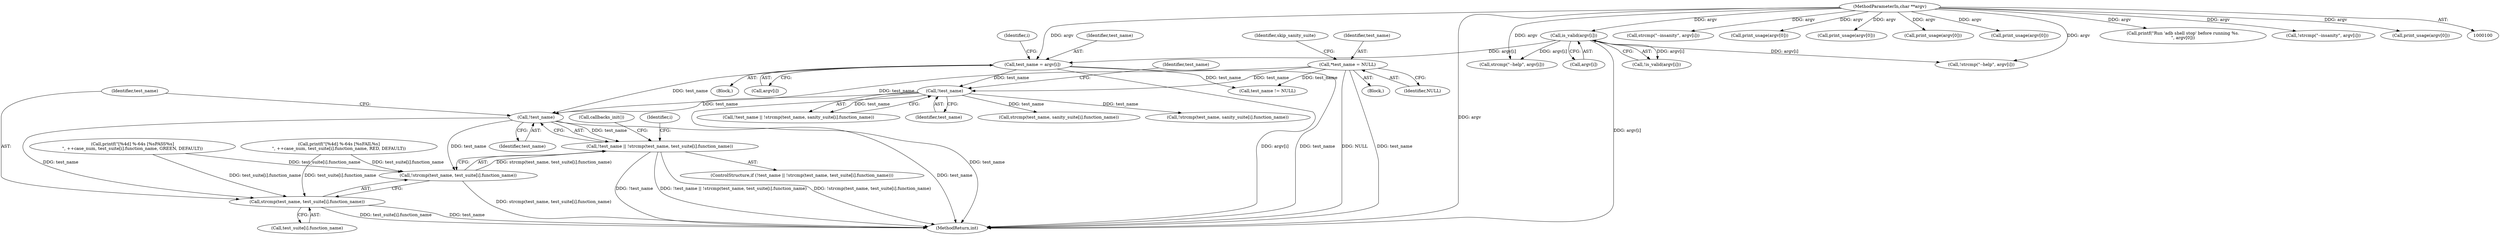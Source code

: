 digraph "0_Android_37c88107679d36c419572732b4af6e18bb2f7dce_5@pointer" {
"1000427" [label="(Call,!test_name)"];
"1000179" [label="(Call,test_name = argv[i])"];
"1000151" [label="(Call,is_valid(argv[i]))"];
"1000102" [label="(MethodParameterIn,char **argv)"];
"1000357" [label="(Call,!test_name)"];
"1000105" [label="(Call,*test_name = NULL)"];
"1000426" [label="(Call,!test_name || !strcmp(test_name, test_suite[i].function_name))"];
"1000429" [label="(Call,!strcmp(test_name, test_suite[i].function_name))"];
"1000430" [label="(Call,strcmp(test_name, test_suite[i].function_name))"];
"1000139" [label="(Call,strcmp(\"--insanity\", argv[i]))"];
"1000359" [label="(Call,!strcmp(test_name, sanity_suite[i].function_name))"];
"1000158" [label="(Call,print_usage(argv[0]))"];
"1000426" [label="(Call,!test_name || !strcmp(test_name, test_suite[i].function_name))"];
"1000438" [label="(Call,callbacks_init())"];
"1000254" [label="(Call,print_usage(argv[0]))"];
"1000432" [label="(Call,test_suite[i].function_name)"];
"1000106" [label="(Identifier,test_name)"];
"1000172" [label="(Call,print_usage(argv[0]))"];
"1000423" [label="(Identifier,i)"];
"1000460" [label="(Call,printf(\"[%4d] %-64s [%sFAIL%s]\n\", ++case_num, test_suite[i].function_name, RED, DEFAULT))"];
"1000105" [label="(Call,*test_name = NULL)"];
"1000356" [label="(Call,!test_name || !strcmp(test_name, sanity_suite[i].function_name))"];
"1000125" [label="(Call,strcmp(\"--help\", argv[i]))"];
"1000358" [label="(Identifier,test_name)"];
"1000431" [label="(Identifier,test_name)"];
"1000103" [label="(Block,)"];
"1000180" [label="(Identifier,test_name)"];
"1000427" [label="(Call,!test_name)"];
"1000122" [label="(Block,)"];
"1000102" [label="(MethodParameterIn,char **argv)"];
"1000206" [label="(Call,print_usage(argv[0]))"];
"1000503" [label="(MethodReturn,int)"];
"1000110" [label="(Identifier,skip_sanity_suite)"];
"1000150" [label="(Call,!is_valid(argv[i]))"];
"1000181" [label="(Call,argv[i])"];
"1000166" [label="(Call,test_name != NULL)"];
"1000429" [label="(Call,!strcmp(test_name, test_suite[i].function_name))"];
"1000124" [label="(Call,!strcmp(\"--help\", argv[i]))"];
"1000430" [label="(Call,strcmp(test_name, test_suite[i].function_name))"];
"1000187" [label="(Call,printf(\"Run 'adb shell stop' before running %s.\n\", argv[0]))"];
"1000107" [label="(Identifier,NULL)"];
"1000428" [label="(Identifier,test_name)"];
"1000152" [label="(Call,argv[i])"];
"1000425" [label="(ControlStructure,if (!test_name || !strcmp(test_name, test_suite[i].function_name)))"];
"1000138" [label="(Call,!strcmp(\"--insanity\", argv[i]))"];
"1000361" [label="(Identifier,test_name)"];
"1000131" [label="(Call,print_usage(argv[0]))"];
"1000360" [label="(Call,strcmp(test_name, sanity_suite[i].function_name))"];
"1000179" [label="(Call,test_name = argv[i])"];
"1000121" [label="(Identifier,i)"];
"1000445" [label="(Call,printf(\"[%4d] %-64s [%sPASS%s]\n\", ++case_num, test_suite[i].function_name, GREEN, DEFAULT))"];
"1000151" [label="(Call,is_valid(argv[i]))"];
"1000357" [label="(Call,!test_name)"];
"1000427" -> "1000426"  [label="AST: "];
"1000427" -> "1000428"  [label="CFG: "];
"1000428" -> "1000427"  [label="AST: "];
"1000431" -> "1000427"  [label="CFG: "];
"1000426" -> "1000427"  [label="CFG: "];
"1000427" -> "1000503"  [label="DDG: test_name"];
"1000427" -> "1000426"  [label="DDG: test_name"];
"1000179" -> "1000427"  [label="DDG: test_name"];
"1000357" -> "1000427"  [label="DDG: test_name"];
"1000105" -> "1000427"  [label="DDG: test_name"];
"1000427" -> "1000429"  [label="DDG: test_name"];
"1000427" -> "1000430"  [label="DDG: test_name"];
"1000179" -> "1000122"  [label="AST: "];
"1000179" -> "1000181"  [label="CFG: "];
"1000180" -> "1000179"  [label="AST: "];
"1000181" -> "1000179"  [label="AST: "];
"1000121" -> "1000179"  [label="CFG: "];
"1000179" -> "1000503"  [label="DDG: argv[i]"];
"1000179" -> "1000503"  [label="DDG: test_name"];
"1000179" -> "1000166"  [label="DDG: test_name"];
"1000151" -> "1000179"  [label="DDG: argv[i]"];
"1000102" -> "1000179"  [label="DDG: argv"];
"1000179" -> "1000357"  [label="DDG: test_name"];
"1000151" -> "1000150"  [label="AST: "];
"1000151" -> "1000152"  [label="CFG: "];
"1000152" -> "1000151"  [label="AST: "];
"1000150" -> "1000151"  [label="CFG: "];
"1000151" -> "1000503"  [label="DDG: argv[i]"];
"1000151" -> "1000124"  [label="DDG: argv[i]"];
"1000151" -> "1000125"  [label="DDG: argv[i]"];
"1000151" -> "1000150"  [label="DDG: argv[i]"];
"1000102" -> "1000151"  [label="DDG: argv"];
"1000102" -> "1000100"  [label="AST: "];
"1000102" -> "1000503"  [label="DDG: argv"];
"1000102" -> "1000124"  [label="DDG: argv"];
"1000102" -> "1000125"  [label="DDG: argv"];
"1000102" -> "1000131"  [label="DDG: argv"];
"1000102" -> "1000138"  [label="DDG: argv"];
"1000102" -> "1000139"  [label="DDG: argv"];
"1000102" -> "1000158"  [label="DDG: argv"];
"1000102" -> "1000172"  [label="DDG: argv"];
"1000102" -> "1000187"  [label="DDG: argv"];
"1000102" -> "1000206"  [label="DDG: argv"];
"1000102" -> "1000254"  [label="DDG: argv"];
"1000357" -> "1000356"  [label="AST: "];
"1000357" -> "1000358"  [label="CFG: "];
"1000358" -> "1000357"  [label="AST: "];
"1000361" -> "1000357"  [label="CFG: "];
"1000356" -> "1000357"  [label="CFG: "];
"1000357" -> "1000503"  [label="DDG: test_name"];
"1000357" -> "1000356"  [label="DDG: test_name"];
"1000105" -> "1000357"  [label="DDG: test_name"];
"1000357" -> "1000359"  [label="DDG: test_name"];
"1000357" -> "1000360"  [label="DDG: test_name"];
"1000105" -> "1000103"  [label="AST: "];
"1000105" -> "1000107"  [label="CFG: "];
"1000106" -> "1000105"  [label="AST: "];
"1000107" -> "1000105"  [label="AST: "];
"1000110" -> "1000105"  [label="CFG: "];
"1000105" -> "1000503"  [label="DDG: NULL"];
"1000105" -> "1000503"  [label="DDG: test_name"];
"1000105" -> "1000166"  [label="DDG: test_name"];
"1000426" -> "1000425"  [label="AST: "];
"1000426" -> "1000429"  [label="CFG: "];
"1000429" -> "1000426"  [label="AST: "];
"1000438" -> "1000426"  [label="CFG: "];
"1000423" -> "1000426"  [label="CFG: "];
"1000426" -> "1000503"  [label="DDG: !test_name"];
"1000426" -> "1000503"  [label="DDG: !test_name || !strcmp(test_name, test_suite[i].function_name)"];
"1000426" -> "1000503"  [label="DDG: !strcmp(test_name, test_suite[i].function_name)"];
"1000429" -> "1000426"  [label="DDG: strcmp(test_name, test_suite[i].function_name)"];
"1000429" -> "1000430"  [label="CFG: "];
"1000430" -> "1000429"  [label="AST: "];
"1000429" -> "1000503"  [label="DDG: strcmp(test_name, test_suite[i].function_name)"];
"1000445" -> "1000429"  [label="DDG: test_suite[i].function_name"];
"1000460" -> "1000429"  [label="DDG: test_suite[i].function_name"];
"1000430" -> "1000432"  [label="CFG: "];
"1000431" -> "1000430"  [label="AST: "];
"1000432" -> "1000430"  [label="AST: "];
"1000430" -> "1000503"  [label="DDG: test_suite[i].function_name"];
"1000430" -> "1000503"  [label="DDG: test_name"];
"1000445" -> "1000430"  [label="DDG: test_suite[i].function_name"];
"1000460" -> "1000430"  [label="DDG: test_suite[i].function_name"];
}
